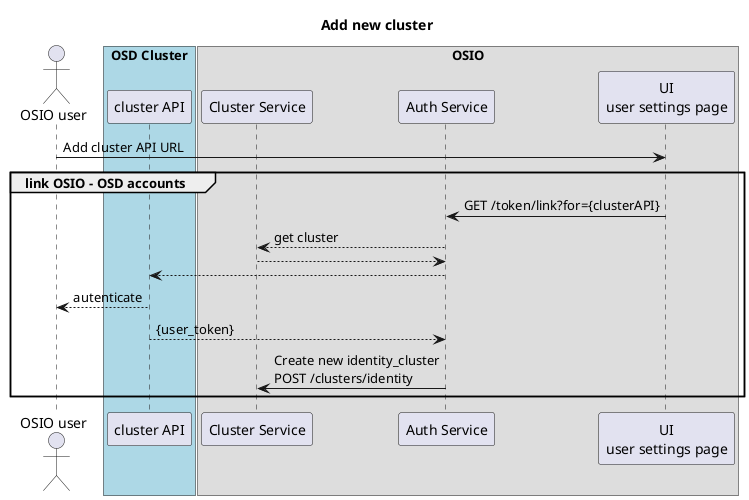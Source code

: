 @startuml
title Add new cluster

actor "OSIO user" as user
box "OSD Cluster" #LightBlue
	participant "cluster API" as cluster
end box
box "OSIO"
	participant "Cluster Service" as cs
	participant "Auth Service" as auth
	participant "UI\nuser settings page" as usersettings
end box

user -> usersettings : Add cluster API URL
group link OSIO - OSD accounts
	usersettings -> auth : GET /token/link?for={clusterAPI}
	auth --> cs : get cluster
	auth <-- cs
	auth --> cluster
	cluster --> user : autenticate
	cluster --> auth : {user_token}
	auth -> cs : Create new identity_cluster\nPOST /clusters/identity
end
@enduml